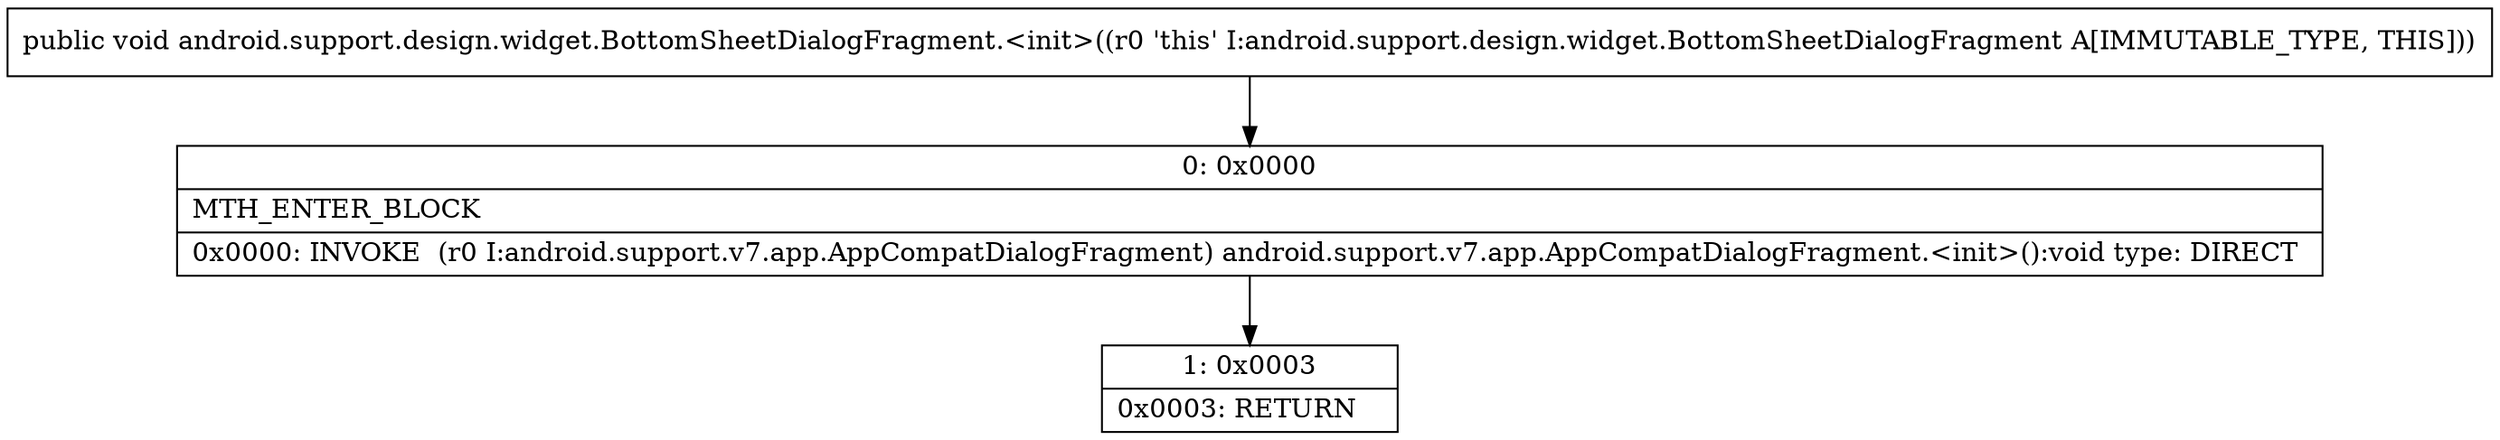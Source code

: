 digraph "CFG forandroid.support.design.widget.BottomSheetDialogFragment.\<init\>()V" {
Node_0 [shape=record,label="{0\:\ 0x0000|MTH_ENTER_BLOCK\l|0x0000: INVOKE  (r0 I:android.support.v7.app.AppCompatDialogFragment) android.support.v7.app.AppCompatDialogFragment.\<init\>():void type: DIRECT \l}"];
Node_1 [shape=record,label="{1\:\ 0x0003|0x0003: RETURN   \l}"];
MethodNode[shape=record,label="{public void android.support.design.widget.BottomSheetDialogFragment.\<init\>((r0 'this' I:android.support.design.widget.BottomSheetDialogFragment A[IMMUTABLE_TYPE, THIS])) }"];
MethodNode -> Node_0;
Node_0 -> Node_1;
}

